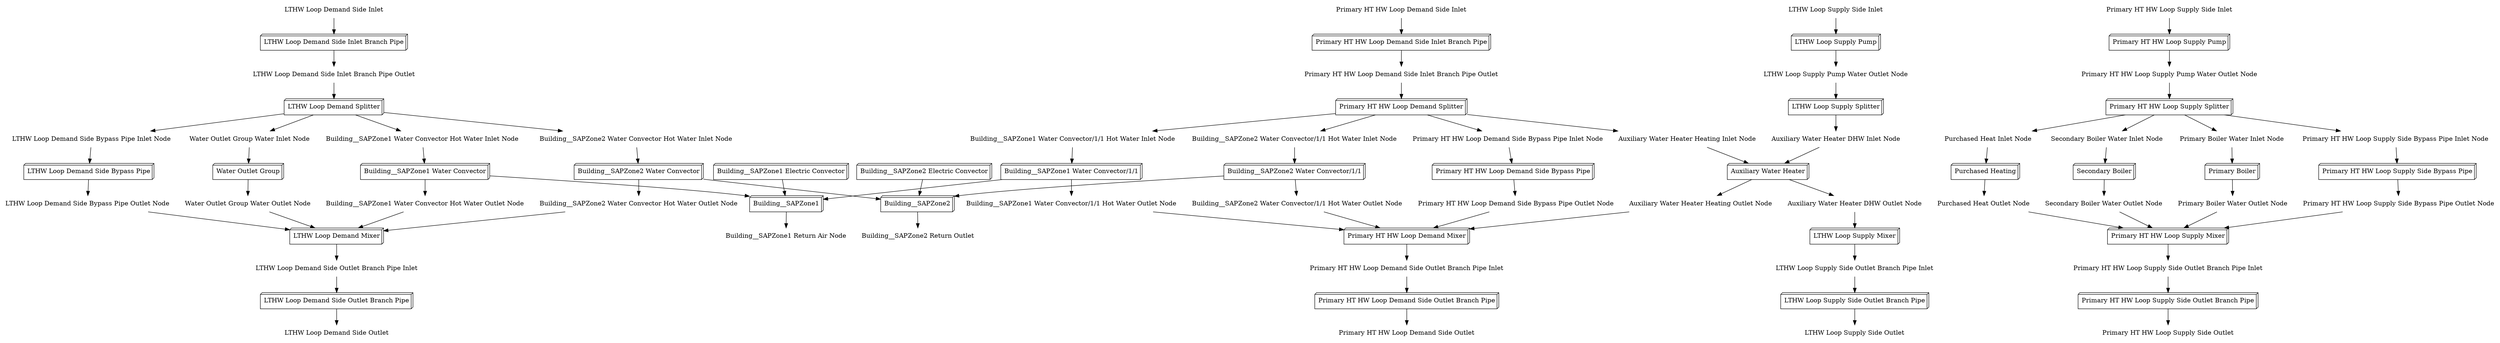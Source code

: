 digraph G {
"Building__SAPZone2 Water Convector Hot Water Inlet Node" [shape=plaintext, label="Building__SAPZone2 Water Convector Hot Water Inlet Node"];
Building__SAPZone1 [shape=box3d, label=Building__SAPZone1];
"Building__SAPZone1 Water Convector Hot Water Inlet Node" [shape=plaintext, label="Building__SAPZone1 Water Convector Hot Water Inlet Node"];
"Primary HT HW Loop Supply Side Outlet Branch Pipe" [shape=box3d, label="Primary HT HW Loop Supply Side Outlet Branch Pipe"];
"Building__SAPZone1 Electric Convector" [shape=box3d, label="Building__SAPZone1 Electric Convector"];
"LTHW Loop Supply Pump" [shape=box3d, label="LTHW Loop Supply Pump"];
"Purchased Heat Inlet Node" [shape=plaintext, label="Purchased Heat Inlet Node"];
"LTHW Loop Demand Side Bypass Pipe Outlet Node" [shape=plaintext, label="LTHW Loop Demand Side Bypass Pipe Outlet Node"];
"Auxiliary Water Heater" [shape=box3d, label="Auxiliary Water Heater"];
"LTHW Loop Supply Side Outlet" [shape=plaintext, label="LTHW Loop Supply Side Outlet"];
"Building__SAPZone1 Water Convector Hot Water Outlet Node" [shape=plaintext, label="Building__SAPZone1 Water Convector Hot Water Outlet Node"];
"Building__SAPZone2 Water Convector/1/1" [shape=box3d, label="Building__SAPZone2 Water Convector/1/1"];
"LTHW Loop Demand Side Inlet" [shape=plaintext, label="LTHW Loop Demand Side Inlet"];
"Primary HT HW Loop Demand Side Outlet" [shape=plaintext, label="Primary HT HW Loop Demand Side Outlet"];
"Auxiliary Water Heater DHW Inlet Node" [shape=plaintext, label="Auxiliary Water Heater DHW Inlet Node"];
"Building__SAPZone1 Water Convector" [shape=box3d, label="Building__SAPZone1 Water Convector"];
"Primary HT HW Loop Supply Side Bypass Pipe Outlet Node" [shape=plaintext, label="Primary HT HW Loop Supply Side Bypass Pipe Outlet Node"];
"Primary Boiler" [shape=box3d, label="Primary Boiler"];
"Building__SAPZone2 Water Convector" [shape=box3d, label="Building__SAPZone2 Water Convector"];
"Building__SAPZone2 Electric Convector" [shape=box3d, label="Building__SAPZone2 Electric Convector"];
"Primary HT HW Loop Supply Splitter" [shape=box3d, label="Primary HT HW Loop Supply Splitter"];
"Primary HT HW Loop Supply Pump Water Outlet Node" [shape=plaintext, label="Primary HT HW Loop Supply Pump Water Outlet Node"];
"Purchased Heating" [shape=box3d, label="Purchased Heating"];
"Auxiliary Water Heater Heating Inlet Node" [shape=plaintext, label="Auxiliary Water Heater Heating Inlet Node"];
"LTHW Loop Supply Side Outlet Branch Pipe" [shape=box3d, label="LTHW Loop Supply Side Outlet Branch Pipe"];
"Water Outlet Group Water Outlet Node" [shape=plaintext, label="Water Outlet Group Water Outlet Node"];
"LTHW Loop Demand Side Bypass Pipe Inlet Node" [shape=plaintext, label="LTHW Loop Demand Side Bypass Pipe Inlet Node"];
"Purchased Heat Outlet Node" [shape=plaintext, label="Purchased Heat Outlet Node"];
"LTHW Loop Supply Mixer" [shape=box3d, label="LTHW Loop Supply Mixer"];
"Primary HT HW Loop Demand Side Inlet" [shape=plaintext, label="Primary HT HW Loop Demand Side Inlet"];
"LTHW Loop Supply Splitter" [shape=box3d, label="LTHW Loop Supply Splitter"];
"Building__SAPZone1 Return Air Node" [shape=plaintext, label="Building__SAPZone1 Return Air Node"];
"LTHW Loop Demand Side Bypass Pipe" [shape=box3d, label="LTHW Loop Demand Side Bypass Pipe"];
"Primary HT HW Loop Demand Side Bypass Pipe" [shape=box3d, label="Primary HT HW Loop Demand Side Bypass Pipe"];
"Primary HT HW Loop Supply Pump" [shape=box3d, label="Primary HT HW Loop Supply Pump"];
"Primary HT HW Loop Supply Side Outlet" [shape=plaintext, label="Primary HT HW Loop Supply Side Outlet"];
"Secondary Boiler Water Outlet Node" [shape=plaintext, label="Secondary Boiler Water Outlet Node"];
"Primary HT HW Loop Supply Mixer" [shape=box3d, label="Primary HT HW Loop Supply Mixer"];
"LTHW Loop Demand Splitter" [shape=box3d, label="LTHW Loop Demand Splitter"];
"Primary HT HW Loop Demand Side Outlet Branch Pipe" [shape=box3d, label="Primary HT HW Loop Demand Side Outlet Branch Pipe"];
"Building__SAPZone2 Water Convector/1/1 Hot Water Inlet Node" [shape=plaintext, label="Building__SAPZone2 Water Convector/1/1 Hot Water Inlet Node"];
"LTHW Loop Supply Side Outlet Branch Pipe Inlet" [shape=plaintext, label="LTHW Loop Supply Side Outlet Branch Pipe Inlet"];
"Primary HT HW Loop Demand Splitter" [shape=box3d, label="Primary HT HW Loop Demand Splitter"];
"Primary HT HW Loop Demand Side Bypass Pipe Inlet Node" [shape=plaintext, label="Primary HT HW Loop Demand Side Bypass Pipe Inlet Node"];
"Building__SAPZone2 Water Convector Hot Water Outlet Node" [shape=plaintext, label="Building__SAPZone2 Water Convector Hot Water Outlet Node"];
"Primary HT HW Loop Demand Mixer" [shape=box3d, label="Primary HT HW Loop Demand Mixer"];
"Building__SAPZone2 Return Outlet" [shape=plaintext, label="Building__SAPZone2 Return Outlet"];
"Water Outlet Group Water Inlet Node" [shape=plaintext, label="Water Outlet Group Water Inlet Node"];
"LTHW Loop Demand Side Outlet" [shape=plaintext, label="LTHW Loop Demand Side Outlet"];
"Auxiliary Water Heater Heating Outlet Node" [shape=plaintext, label="Auxiliary Water Heater Heating Outlet Node"];
"LTHW Loop Supply Side Inlet" [shape=plaintext, label="LTHW Loop Supply Side Inlet"];
"Water Outlet Group" [shape=box3d, label="Water Outlet Group"];
"Primary HT HW Loop Demand Side Inlet Branch Pipe Outlet" [shape=plaintext, label="Primary HT HW Loop Demand Side Inlet Branch Pipe Outlet"];
"LTHW Loop Demand Side Inlet Branch Pipe Outlet" [shape=plaintext, label="LTHW Loop Demand Side Inlet Branch Pipe Outlet"];
"LTHW Loop Supply Pump Water Outlet Node" [shape=plaintext, label="LTHW Loop Supply Pump Water Outlet Node"];
"Primary HT HW Loop Demand Side Inlet Branch Pipe" [shape=box3d, label="Primary HT HW Loop Demand Side Inlet Branch Pipe"];
"Primary Boiler Water Outlet Node" [shape=plaintext, label="Primary Boiler Water Outlet Node"];
"LTHW Loop Demand Side Inlet Branch Pipe" [shape=box3d, label="LTHW Loop Demand Side Inlet Branch Pipe"];
"Building__SAPZone1 Water Convector/1/1 Hot Water Inlet Node" [shape=plaintext, label="Building__SAPZone1 Water Convector/1/1 Hot Water Inlet Node"];
"Secondary Boiler" [shape=box3d, label="Secondary Boiler"];
"Secondary Boiler Water Inlet Node" [shape=plaintext, label="Secondary Boiler Water Inlet Node"];
"LTHW Loop Demand Side Outlet Branch Pipe" [shape=box3d, label="LTHW Loop Demand Side Outlet Branch Pipe"];
"Primary HT HW Loop Demand Side Outlet Branch Pipe Inlet" [shape=plaintext, label="Primary HT HW Loop Demand Side Outlet Branch Pipe Inlet"];
"Primary HT HW Loop Demand Side Bypass Pipe Outlet Node" [shape=plaintext, label="Primary HT HW Loop Demand Side Bypass Pipe Outlet Node"];
"LTHW Loop Demand Mixer" [shape=box3d, label="LTHW Loop Demand Mixer"];
"Primary Boiler Water Inlet Node" [shape=plaintext, label="Primary Boiler Water Inlet Node"];
"Building__SAPZone1 Water Convector/1/1 Hot Water Outlet Node" [shape=plaintext, label="Building__SAPZone1 Water Convector/1/1 Hot Water Outlet Node"];
"Primary HT HW Loop Supply Side Bypass Pipe Inlet Node" [shape=plaintext, label="Primary HT HW Loop Supply Side Bypass Pipe Inlet Node"];
Building__SAPZone2 [shape=box3d, label=Building__SAPZone2];
"Building__SAPZone1 Water Convector/1/1" [shape=box3d, label="Building__SAPZone1 Water Convector/1/1"];
"Auxiliary Water Heater DHW Outlet Node" [shape=plaintext, label="Auxiliary Water Heater DHW Outlet Node"];
"Primary HT HW Loop Supply Side Outlet Branch Pipe Inlet" [shape=plaintext, label="Primary HT HW Loop Supply Side Outlet Branch Pipe Inlet"];
"Primary HT HW Loop Supply Side Inlet" [shape=plaintext, label="Primary HT HW Loop Supply Side Inlet"];
"Primary HT HW Loop Supply Side Bypass Pipe" [shape=box3d, label="Primary HT HW Loop Supply Side Bypass Pipe"];
"LTHW Loop Demand Side Outlet Branch Pipe Inlet" [shape=plaintext, label="LTHW Loop Demand Side Outlet Branch Pipe Inlet"];
"Building__SAPZone2 Water Convector/1/1 Hot Water Outlet Node" [shape=plaintext, label="Building__SAPZone2 Water Convector/1/1 Hot Water Outlet Node"];
"LTHW Loop Demand Side Inlet" -> "LTHW Loop Demand Side Inlet Branch Pipe";
"LTHW Loop Demand Side Inlet Branch Pipe" -> "LTHW Loop Demand Side Inlet Branch Pipe Outlet";
"LTHW Loop Demand Side Bypass Pipe Inlet Node" -> "LTHW Loop Demand Side Bypass Pipe";
"LTHW Loop Demand Side Bypass Pipe" -> "LTHW Loop Demand Side Bypass Pipe Outlet Node";
"Water Outlet Group Water Inlet Node" -> "Water Outlet Group";
"Water Outlet Group" -> "Water Outlet Group Water Outlet Node";
"Building__SAPZone2 Water Convector Hot Water Inlet Node" -> "Building__SAPZone2 Water Convector";
"Building__SAPZone2 Water Convector" -> "Building__SAPZone2 Water Convector Hot Water Outlet Node";
"Building__SAPZone1 Water Convector Hot Water Inlet Node" -> "Building__SAPZone1 Water Convector";
"Building__SAPZone1 Water Convector" -> "Building__SAPZone1 Water Convector Hot Water Outlet Node";
"LTHW Loop Demand Side Outlet Branch Pipe Inlet" -> "LTHW Loop Demand Side Outlet Branch Pipe";
"LTHW Loop Demand Side Outlet Branch Pipe" -> "LTHW Loop Demand Side Outlet";
"LTHW Loop Supply Side Inlet" -> "LTHW Loop Supply Pump";
"LTHW Loop Supply Pump" -> "LTHW Loop Supply Pump Water Outlet Node";
"Auxiliary Water Heater DHW Inlet Node" -> "Auxiliary Water Heater";
"Auxiliary Water Heater" -> "Auxiliary Water Heater DHW Outlet Node";
"LTHW Loop Supply Side Outlet Branch Pipe Inlet" -> "LTHW Loop Supply Side Outlet Branch Pipe";
"LTHW Loop Supply Side Outlet Branch Pipe" -> "LTHW Loop Supply Side Outlet";
"Primary HT HW Loop Demand Side Inlet" -> "Primary HT HW Loop Demand Side Inlet Branch Pipe";
"Primary HT HW Loop Demand Side Inlet Branch Pipe" -> "Primary HT HW Loop Demand Side Inlet Branch Pipe Outlet";
"Primary HT HW Loop Demand Side Bypass Pipe Inlet Node" -> "Primary HT HW Loop Demand Side Bypass Pipe";
"Primary HT HW Loop Demand Side Bypass Pipe" -> "Primary HT HW Loop Demand Side Bypass Pipe Outlet Node";
"Building__SAPZone1 Water Convector/1/1 Hot Water Inlet Node" -> "Building__SAPZone1 Water Convector/1/1";
"Building__SAPZone1 Water Convector/1/1" -> "Building__SAPZone1 Water Convector/1/1 Hot Water Outlet Node";
"Auxiliary Water Heater Heating Inlet Node" -> "Auxiliary Water Heater";
"Auxiliary Water Heater" -> "Auxiliary Water Heater Heating Outlet Node";
"Building__SAPZone2 Water Convector/1/1 Hot Water Inlet Node" -> "Building__SAPZone2 Water Convector/1/1";
"Building__SAPZone2 Water Convector/1/1" -> "Building__SAPZone2 Water Convector/1/1 Hot Water Outlet Node";
"Primary HT HW Loop Demand Side Outlet Branch Pipe Inlet" -> "Primary HT HW Loop Demand Side Outlet Branch Pipe";
"Primary HT HW Loop Demand Side Outlet Branch Pipe" -> "Primary HT HW Loop Demand Side Outlet";
"Primary HT HW Loop Supply Side Inlet" -> "Primary HT HW Loop Supply Pump";
"Primary HT HW Loop Supply Pump" -> "Primary HT HW Loop Supply Pump Water Outlet Node";
"Primary HT HW Loop Supply Side Bypass Pipe Inlet Node" -> "Primary HT HW Loop Supply Side Bypass Pipe";
"Primary HT HW Loop Supply Side Bypass Pipe" -> "Primary HT HW Loop Supply Side Bypass Pipe Outlet Node";
"Purchased Heat Inlet Node" -> "Purchased Heating";
"Purchased Heating" -> "Purchased Heat Outlet Node";
"Primary Boiler Water Inlet Node" -> "Primary Boiler";
"Primary Boiler" -> "Primary Boiler Water Outlet Node";
"Primary HT HW Loop Supply Side Outlet Branch Pipe Inlet" -> "Primary HT HW Loop Supply Side Outlet Branch Pipe";
"Primary HT HW Loop Supply Side Outlet Branch Pipe" -> "Primary HT HW Loop Supply Side Outlet";
"Secondary Boiler Water Inlet Node" -> "Secondary Boiler";
"Secondary Boiler" -> "Secondary Boiler Water Outlet Node";
"LTHW Loop Demand Side Inlet Branch Pipe Outlet" -> "LTHW Loop Demand Splitter";
"LTHW Loop Demand Splitter" -> "LTHW Loop Demand Side Bypass Pipe Inlet Node";
"LTHW Loop Demand Splitter" -> "Water Outlet Group Water Inlet Node";
"LTHW Loop Demand Splitter" -> "Building__SAPZone2 Water Convector Hot Water Inlet Node";
"LTHW Loop Demand Splitter" -> "Building__SAPZone1 Water Convector Hot Water Inlet Node";
"LTHW Loop Supply Pump Water Outlet Node" -> "LTHW Loop Supply Splitter";
"LTHW Loop Supply Splitter" -> "Auxiliary Water Heater DHW Inlet Node";
"Primary HT HW Loop Demand Side Inlet Branch Pipe Outlet" -> "Primary HT HW Loop Demand Splitter";
"Primary HT HW Loop Demand Splitter" -> "Primary HT HW Loop Demand Side Bypass Pipe Inlet Node";
"Primary HT HW Loop Demand Splitter" -> "Building__SAPZone1 Water Convector/1/1 Hot Water Inlet Node";
"Primary HT HW Loop Demand Splitter" -> "Auxiliary Water Heater Heating Inlet Node";
"Primary HT HW Loop Demand Splitter" -> "Building__SAPZone2 Water Convector/1/1 Hot Water Inlet Node";
"Primary HT HW Loop Supply Pump Water Outlet Node" -> "Primary HT HW Loop Supply Splitter";
"Primary HT HW Loop Supply Splitter" -> "Primary HT HW Loop Supply Side Bypass Pipe Inlet Node";
"Primary HT HW Loop Supply Splitter" -> "Purchased Heat Inlet Node";
"Primary HT HW Loop Supply Splitter" -> "Primary Boiler Water Inlet Node";
"Primary HT HW Loop Supply Splitter" -> "Secondary Boiler Water Inlet Node";
"LTHW Loop Demand Mixer" -> "LTHW Loop Demand Side Outlet Branch Pipe Inlet";
"Water Outlet Group Water Outlet Node" -> "LTHW Loop Demand Mixer";
"LTHW Loop Demand Side Bypass Pipe Outlet Node" -> "LTHW Loop Demand Mixer";
"Building__SAPZone2 Water Convector Hot Water Outlet Node" -> "LTHW Loop Demand Mixer";
"Building__SAPZone1 Water Convector Hot Water Outlet Node" -> "LTHW Loop Demand Mixer";
"LTHW Loop Supply Mixer" -> "LTHW Loop Supply Side Outlet Branch Pipe Inlet";
"Auxiliary Water Heater DHW Outlet Node" -> "LTHW Loop Supply Mixer";
"Primary HT HW Loop Demand Mixer" -> "Primary HT HW Loop Demand Side Outlet Branch Pipe Inlet";
"Primary HT HW Loop Demand Side Bypass Pipe Outlet Node" -> "Primary HT HW Loop Demand Mixer";
"Building__SAPZone1 Water Convector/1/1 Hot Water Outlet Node" -> "Primary HT HW Loop Demand Mixer";
"Auxiliary Water Heater Heating Outlet Node" -> "Primary HT HW Loop Demand Mixer";
"Building__SAPZone2 Water Convector/1/1 Hot Water Outlet Node" -> "Primary HT HW Loop Demand Mixer";
"Primary HT HW Loop Supply Mixer" -> "Primary HT HW Loop Supply Side Outlet Branch Pipe Inlet";
"Purchased Heat Outlet Node" -> "Primary HT HW Loop Supply Mixer";
"Primary Boiler Water Outlet Node" -> "Primary HT HW Loop Supply Mixer";
"Secondary Boiler Water Outlet Node" -> "Primary HT HW Loop Supply Mixer";
"Primary HT HW Loop Supply Side Bypass Pipe Outlet Node" -> "Primary HT HW Loop Supply Mixer";
Building__SAPZone1 -> "Building__SAPZone1 Return Air Node";
Building__SAPZone2 -> "Building__SAPZone2 Return Outlet";
"Building__SAPZone1 Water Convector" -> Building__SAPZone1;
"Building__SAPZone1 Electric Convector" -> Building__SAPZone1;
"Building__SAPZone1 Water Convector/1/1" -> Building__SAPZone1;
"Building__SAPZone2 Water Convector" -> Building__SAPZone2;
"Building__SAPZone2 Electric Convector" -> Building__SAPZone2;
"Building__SAPZone2 Water Convector/1/1" -> Building__SAPZone2;
}
